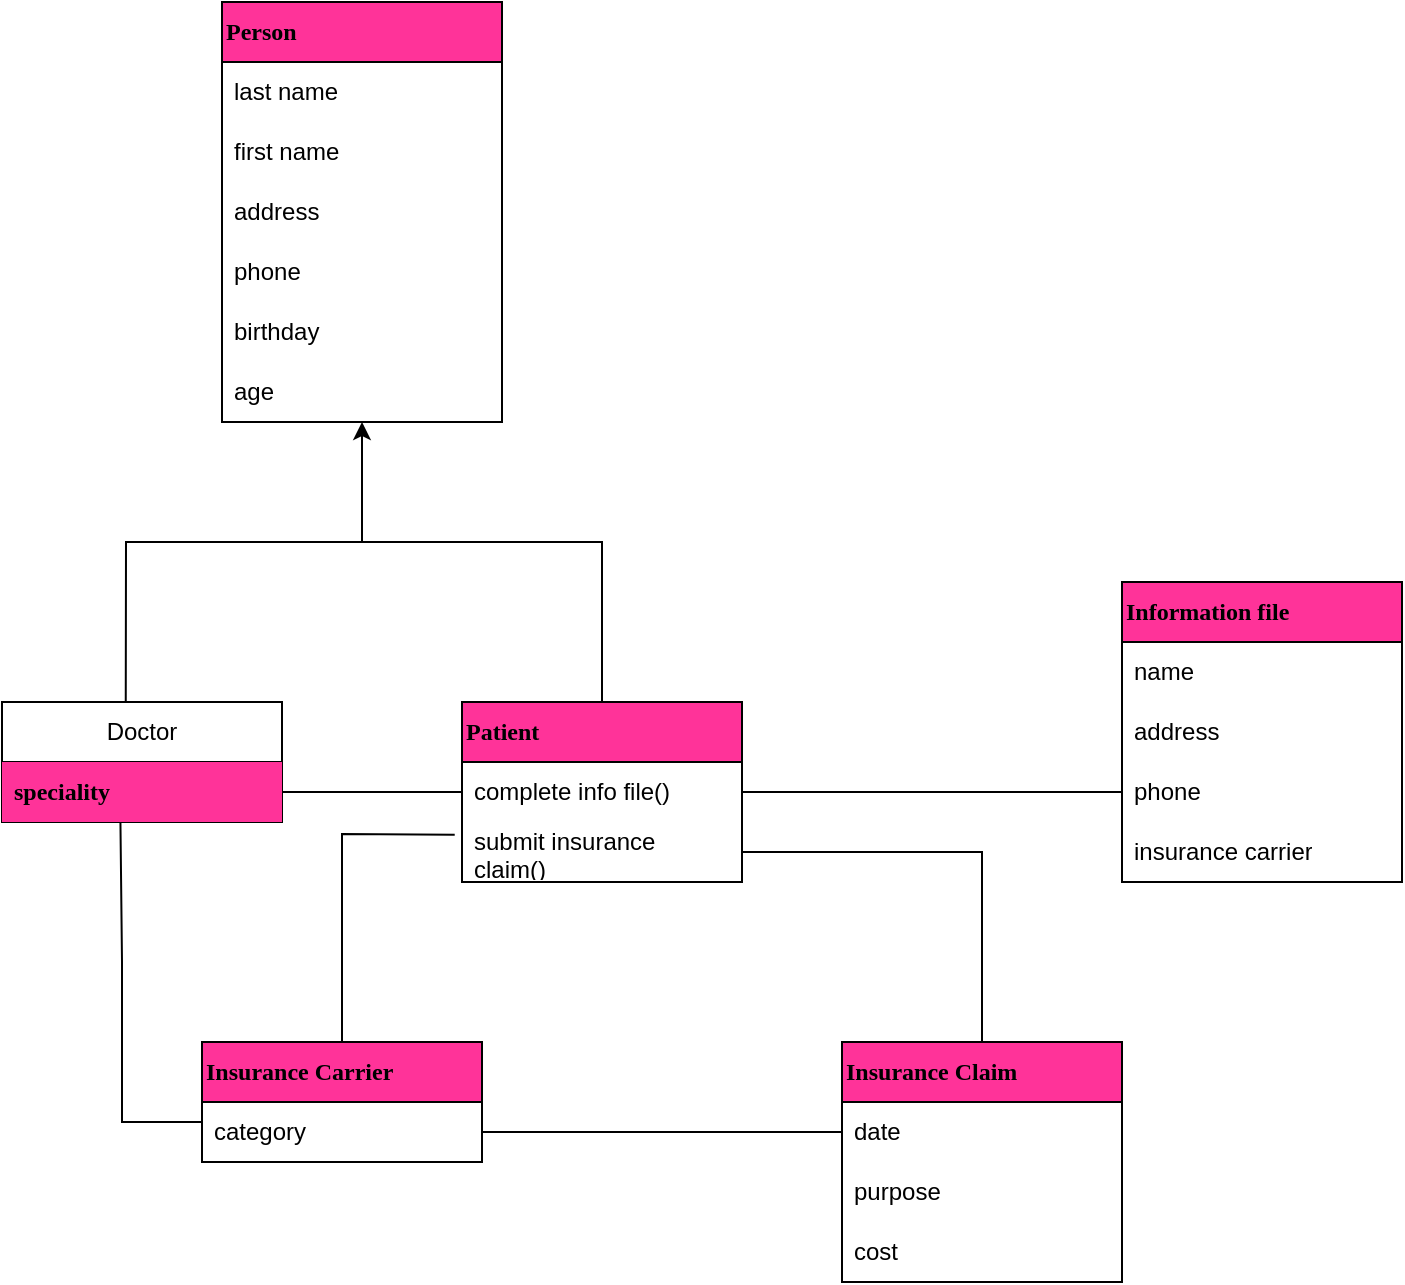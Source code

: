 <mxfile version="20.8.20" type="github">
  <diagram name="Страница 1" id="9b1UUaNlVaYaMfwVTrNl">
    <mxGraphModel dx="1500" dy="1953" grid="1" gridSize="10" guides="1" tooltips="1" connect="1" arrows="1" fold="1" page="1" pageScale="1" pageWidth="827" pageHeight="1169" math="0" shadow="0">
      <root>
        <mxCell id="0" />
        <mxCell id="1" parent="0" />
        <mxCell id="UY6JV69SFo73Zw9_0_lw-2" value="Person" style="swimlane;fontStyle=1;childLayout=stackLayout;horizontal=1;startSize=30;horizontalStack=0;resizeParent=1;resizeParentMax=0;resizeLast=0;collapsible=1;marginBottom=0;whiteSpace=wrap;html=1;fontFamily=Georgia;align=left;swimlaneFillColor=default;fillColor=#FF3399;" vertex="1" parent="1">
          <mxGeometry x="210" y="-50" width="140" height="210" as="geometry" />
        </mxCell>
        <mxCell id="UY6JV69SFo73Zw9_0_lw-3" value="last name" style="text;strokeColor=none;fillColor=none;align=left;verticalAlign=middle;spacingLeft=4;spacingRight=4;overflow=hidden;points=[[0,0.5],[1,0.5]];portConstraint=eastwest;rotatable=0;whiteSpace=wrap;html=1;" vertex="1" parent="UY6JV69SFo73Zw9_0_lw-2">
          <mxGeometry y="30" width="140" height="30" as="geometry" />
        </mxCell>
        <mxCell id="UY6JV69SFo73Zw9_0_lw-4" value="first name" style="text;strokeColor=none;fillColor=none;align=left;verticalAlign=middle;spacingLeft=4;spacingRight=4;overflow=hidden;points=[[0,0.5],[1,0.5]];portConstraint=eastwest;rotatable=0;whiteSpace=wrap;html=1;" vertex="1" parent="UY6JV69SFo73Zw9_0_lw-2">
          <mxGeometry y="60" width="140" height="30" as="geometry" />
        </mxCell>
        <mxCell id="UY6JV69SFo73Zw9_0_lw-5" value="address" style="text;strokeColor=none;fillColor=none;align=left;verticalAlign=middle;spacingLeft=4;spacingRight=4;overflow=hidden;points=[[0,0.5],[1,0.5]];portConstraint=eastwest;rotatable=0;whiteSpace=wrap;html=1;" vertex="1" parent="UY6JV69SFo73Zw9_0_lw-2">
          <mxGeometry y="90" width="140" height="30" as="geometry" />
        </mxCell>
        <mxCell id="UY6JV69SFo73Zw9_0_lw-9" value="phone" style="text;strokeColor=none;fillColor=none;align=left;verticalAlign=middle;spacingLeft=4;spacingRight=4;overflow=hidden;points=[[0,0.5],[1,0.5]];portConstraint=eastwest;rotatable=0;whiteSpace=wrap;html=1;" vertex="1" parent="UY6JV69SFo73Zw9_0_lw-2">
          <mxGeometry y="120" width="140" height="30" as="geometry" />
        </mxCell>
        <mxCell id="UY6JV69SFo73Zw9_0_lw-10" value="birthday" style="text;strokeColor=none;fillColor=none;align=left;verticalAlign=middle;spacingLeft=4;spacingRight=4;overflow=hidden;points=[[0,0.5],[1,0.5]];portConstraint=eastwest;rotatable=0;whiteSpace=wrap;html=1;" vertex="1" parent="UY6JV69SFo73Zw9_0_lw-2">
          <mxGeometry y="150" width="140" height="30" as="geometry" />
        </mxCell>
        <mxCell id="UY6JV69SFo73Zw9_0_lw-11" value="age" style="text;strokeColor=none;fillColor=none;align=left;verticalAlign=middle;spacingLeft=4;spacingRight=4;overflow=hidden;points=[[0,0.5],[1,0.5]];portConstraint=eastwest;rotatable=0;whiteSpace=wrap;html=1;" vertex="1" parent="UY6JV69SFo73Zw9_0_lw-2">
          <mxGeometry y="180" width="140" height="30" as="geometry" />
        </mxCell>
        <mxCell id="UY6JV69SFo73Zw9_0_lw-12" value="Doctor" style="swimlane;fontStyle=0;childLayout=stackLayout;horizontal=1;startSize=30;horizontalStack=0;resizeParent=1;resizeParentMax=0;resizeLast=0;collapsible=1;marginBottom=0;whiteSpace=wrap;html=1;" vertex="1" parent="1">
          <mxGeometry x="100" y="300" width="140" height="60" as="geometry" />
        </mxCell>
        <mxCell id="UY6JV69SFo73Zw9_0_lw-13" value="speciality" style="text;strokeColor=none;fillColor=#FF3399;align=left;verticalAlign=middle;spacingLeft=4;spacingRight=4;overflow=hidden;points=[[0,0.5],[1,0.5]];portConstraint=eastwest;rotatable=0;whiteSpace=wrap;html=1;fontStyle=1;fontFamily=Georgia;swimlaneFillColor=default;" vertex="1" parent="UY6JV69SFo73Zw9_0_lw-12">
          <mxGeometry y="30" width="140" height="30" as="geometry" />
        </mxCell>
        <mxCell id="UY6JV69SFo73Zw9_0_lw-16" value="Patient" style="swimlane;fontStyle=1;childLayout=stackLayout;horizontal=1;startSize=30;horizontalStack=0;resizeParent=1;resizeParentMax=0;resizeLast=0;collapsible=1;marginBottom=0;whiteSpace=wrap;html=1;fontFamily=Georgia;align=left;swimlaneFillColor=default;fillColor=#FF3399;" vertex="1" parent="1">
          <mxGeometry x="330" y="300" width="140" height="90" as="geometry" />
        </mxCell>
        <mxCell id="UY6JV69SFo73Zw9_0_lw-17" value="complete info file()" style="text;strokeColor=none;fillColor=none;align=left;verticalAlign=middle;spacingLeft=4;spacingRight=4;overflow=hidden;points=[[0,0.5],[1,0.5]];portConstraint=eastwest;rotatable=0;whiteSpace=wrap;html=1;" vertex="1" parent="UY6JV69SFo73Zw9_0_lw-16">
          <mxGeometry y="30" width="140" height="30" as="geometry" />
        </mxCell>
        <mxCell id="UY6JV69SFo73Zw9_0_lw-18" value="submit insurance claim()" style="text;strokeColor=none;fillColor=none;align=left;verticalAlign=middle;spacingLeft=4;spacingRight=4;overflow=hidden;points=[[0,0.5],[1,0.5]];portConstraint=eastwest;rotatable=0;whiteSpace=wrap;html=1;" vertex="1" parent="UY6JV69SFo73Zw9_0_lw-16">
          <mxGeometry y="60" width="140" height="30" as="geometry" />
        </mxCell>
        <mxCell id="UY6JV69SFo73Zw9_0_lw-20" value="Information file" style="swimlane;fontStyle=1;childLayout=stackLayout;horizontal=1;startSize=30;horizontalStack=0;resizeParent=1;resizeParentMax=0;resizeLast=0;collapsible=1;marginBottom=0;whiteSpace=wrap;html=1;fontFamily=Georgia;align=left;swimlaneFillColor=default;fillColor=#FF3399;" vertex="1" parent="1">
          <mxGeometry x="660" y="240" width="140" height="150" as="geometry" />
        </mxCell>
        <mxCell id="UY6JV69SFo73Zw9_0_lw-21" value="name" style="text;strokeColor=none;fillColor=none;align=left;verticalAlign=middle;spacingLeft=4;spacingRight=4;overflow=hidden;points=[[0,0.5],[1,0.5]];portConstraint=eastwest;rotatable=0;whiteSpace=wrap;html=1;" vertex="1" parent="UY6JV69SFo73Zw9_0_lw-20">
          <mxGeometry y="30" width="140" height="30" as="geometry" />
        </mxCell>
        <mxCell id="UY6JV69SFo73Zw9_0_lw-22" value="address" style="text;strokeColor=none;fillColor=none;align=left;verticalAlign=middle;spacingLeft=4;spacingRight=4;overflow=hidden;points=[[0,0.5],[1,0.5]];portConstraint=eastwest;rotatable=0;whiteSpace=wrap;html=1;" vertex="1" parent="UY6JV69SFo73Zw9_0_lw-20">
          <mxGeometry y="60" width="140" height="30" as="geometry" />
        </mxCell>
        <mxCell id="UY6JV69SFo73Zw9_0_lw-23" value="phone" style="text;strokeColor=none;fillColor=none;align=left;verticalAlign=middle;spacingLeft=4;spacingRight=4;overflow=hidden;points=[[0,0.5],[1,0.5]];portConstraint=eastwest;rotatable=0;whiteSpace=wrap;html=1;" vertex="1" parent="UY6JV69SFo73Zw9_0_lw-20">
          <mxGeometry y="90" width="140" height="30" as="geometry" />
        </mxCell>
        <mxCell id="UY6JV69SFo73Zw9_0_lw-24" value="insurance carrier" style="text;strokeColor=none;fillColor=none;align=left;verticalAlign=middle;spacingLeft=4;spacingRight=4;overflow=hidden;points=[[0,0.5],[1,0.5]];portConstraint=eastwest;rotatable=0;whiteSpace=wrap;html=1;" vertex="1" parent="UY6JV69SFo73Zw9_0_lw-20">
          <mxGeometry y="120" width="140" height="30" as="geometry" />
        </mxCell>
        <mxCell id="UY6JV69SFo73Zw9_0_lw-25" value="Insurance Carrier" style="swimlane;fontStyle=1;childLayout=stackLayout;horizontal=1;startSize=30;horizontalStack=0;resizeParent=1;resizeParentMax=0;resizeLast=0;collapsible=1;marginBottom=0;whiteSpace=wrap;html=1;fontFamily=Georgia;align=left;swimlaneFillColor=default;fillColor=#FF3399;" vertex="1" parent="1">
          <mxGeometry x="200" y="470" width="140" height="60" as="geometry" />
        </mxCell>
        <mxCell id="UY6JV69SFo73Zw9_0_lw-26" value="category" style="text;strokeColor=none;fillColor=none;align=left;verticalAlign=middle;spacingLeft=4;spacingRight=4;overflow=hidden;points=[[0,0.5],[1,0.5]];portConstraint=eastwest;rotatable=0;whiteSpace=wrap;html=1;" vertex="1" parent="UY6JV69SFo73Zw9_0_lw-25">
          <mxGeometry y="30" width="140" height="30" as="geometry" />
        </mxCell>
        <mxCell id="UY6JV69SFo73Zw9_0_lw-29" value="Insurance Claim" style="swimlane;fontStyle=1;childLayout=stackLayout;horizontal=1;startSize=30;horizontalStack=0;resizeParent=1;resizeParentMax=0;resizeLast=0;collapsible=1;marginBottom=0;whiteSpace=wrap;html=1;fontFamily=Georgia;align=left;swimlaneFillColor=default;fillColor=#FF3399;" vertex="1" parent="1">
          <mxGeometry x="520" y="470" width="140" height="120" as="geometry" />
        </mxCell>
        <mxCell id="UY6JV69SFo73Zw9_0_lw-30" value="date" style="text;strokeColor=none;fillColor=none;align=left;verticalAlign=middle;spacingLeft=4;spacingRight=4;overflow=hidden;points=[[0,0.5],[1,0.5]];portConstraint=eastwest;rotatable=0;whiteSpace=wrap;html=1;" vertex="1" parent="UY6JV69SFo73Zw9_0_lw-29">
          <mxGeometry y="30" width="140" height="30" as="geometry" />
        </mxCell>
        <mxCell id="UY6JV69SFo73Zw9_0_lw-31" value="purpose" style="text;strokeColor=none;fillColor=none;align=left;verticalAlign=middle;spacingLeft=4;spacingRight=4;overflow=hidden;points=[[0,0.5],[1,0.5]];portConstraint=eastwest;rotatable=0;whiteSpace=wrap;html=1;" vertex="1" parent="UY6JV69SFo73Zw9_0_lw-29">
          <mxGeometry y="60" width="140" height="30" as="geometry" />
        </mxCell>
        <mxCell id="UY6JV69SFo73Zw9_0_lw-32" value="cost" style="text;strokeColor=none;fillColor=none;align=left;verticalAlign=middle;spacingLeft=4;spacingRight=4;overflow=hidden;points=[[0,0.5],[1,0.5]];portConstraint=eastwest;rotatable=0;whiteSpace=wrap;html=1;" vertex="1" parent="UY6JV69SFo73Zw9_0_lw-29">
          <mxGeometry y="90" width="140" height="30" as="geometry" />
        </mxCell>
        <mxCell id="UY6JV69SFo73Zw9_0_lw-35" value="" style="endArrow=none;html=1;rounded=0;exitX=0.442;exitY=-0.006;exitDx=0;exitDy=0;exitPerimeter=0;entryX=0.5;entryY=0;entryDx=0;entryDy=0;" edge="1" parent="1" source="UY6JV69SFo73Zw9_0_lw-12" target="UY6JV69SFo73Zw9_0_lw-16">
          <mxGeometry width="50" height="50" relative="1" as="geometry">
            <mxPoint x="390" y="110" as="sourcePoint" />
            <mxPoint x="440" y="60" as="targetPoint" />
            <Array as="points">
              <mxPoint x="162" y="220" />
              <mxPoint x="270" y="220" />
              <mxPoint x="400" y="220" />
            </Array>
          </mxGeometry>
        </mxCell>
        <mxCell id="UY6JV69SFo73Zw9_0_lw-37" value="" style="endArrow=classic;html=1;rounded=0;" edge="1" parent="1" target="UY6JV69SFo73Zw9_0_lw-11">
          <mxGeometry width="50" height="50" relative="1" as="geometry">
            <mxPoint x="280" y="220" as="sourcePoint" />
            <mxPoint x="440" y="60" as="targetPoint" />
          </mxGeometry>
        </mxCell>
        <mxCell id="UY6JV69SFo73Zw9_0_lw-39" value="" style="endArrow=none;html=1;rounded=0;exitX=0;exitY=0.5;exitDx=0;exitDy=0;" edge="1" parent="1" source="UY6JV69SFo73Zw9_0_lw-17" target="UY6JV69SFo73Zw9_0_lw-13">
          <mxGeometry width="50" height="50" relative="1" as="geometry">
            <mxPoint x="390" y="220" as="sourcePoint" />
            <mxPoint x="440" y="170" as="targetPoint" />
          </mxGeometry>
        </mxCell>
        <mxCell id="UY6JV69SFo73Zw9_0_lw-40" value="" style="endArrow=none;html=1;rounded=0;entryX=0.423;entryY=1.004;entryDx=0;entryDy=0;entryPerimeter=0;exitX=0;exitY=0.333;exitDx=0;exitDy=0;exitPerimeter=0;" edge="1" parent="1" source="UY6JV69SFo73Zw9_0_lw-26" target="UY6JV69SFo73Zw9_0_lw-13">
          <mxGeometry width="50" height="50" relative="1" as="geometry">
            <mxPoint x="390" y="330" as="sourcePoint" />
            <mxPoint x="440" y="280" as="targetPoint" />
            <Array as="points">
              <mxPoint x="160" y="510" />
              <mxPoint x="160" y="430" />
            </Array>
          </mxGeometry>
        </mxCell>
        <mxCell id="UY6JV69SFo73Zw9_0_lw-41" value="" style="endArrow=none;html=1;rounded=0;exitX=1;exitY=0.5;exitDx=0;exitDy=0;entryX=0;entryY=0.5;entryDx=0;entryDy=0;" edge="1" parent="1" source="UY6JV69SFo73Zw9_0_lw-26" target="UY6JV69SFo73Zw9_0_lw-30">
          <mxGeometry width="50" height="50" relative="1" as="geometry">
            <mxPoint x="390" y="330" as="sourcePoint" />
            <mxPoint x="440" y="280" as="targetPoint" />
          </mxGeometry>
        </mxCell>
        <mxCell id="UY6JV69SFo73Zw9_0_lw-42" value="" style="endArrow=none;html=1;rounded=0;entryX=1;entryY=0.5;entryDx=0;entryDy=0;exitX=0.5;exitY=0;exitDx=0;exitDy=0;" edge="1" parent="1" source="UY6JV69SFo73Zw9_0_lw-29" target="UY6JV69SFo73Zw9_0_lw-18">
          <mxGeometry width="50" height="50" relative="1" as="geometry">
            <mxPoint x="390" y="330" as="sourcePoint" />
            <mxPoint x="440" y="280" as="targetPoint" />
            <Array as="points">
              <mxPoint x="590" y="375" />
            </Array>
          </mxGeometry>
        </mxCell>
        <mxCell id="UY6JV69SFo73Zw9_0_lw-43" value="" style="endArrow=none;html=1;rounded=0;entryX=0;entryY=0.5;entryDx=0;entryDy=0;" edge="1" parent="1" target="UY6JV69SFo73Zw9_0_lw-23">
          <mxGeometry width="50" height="50" relative="1" as="geometry">
            <mxPoint x="470" y="345" as="sourcePoint" />
            <mxPoint x="440" y="280" as="targetPoint" />
          </mxGeometry>
        </mxCell>
        <mxCell id="UY6JV69SFo73Zw9_0_lw-44" value="" style="endArrow=none;html=1;rounded=0;exitX=0.5;exitY=0;exitDx=0;exitDy=0;entryX=-0.026;entryY=0.211;entryDx=0;entryDy=0;entryPerimeter=0;" edge="1" parent="1" source="UY6JV69SFo73Zw9_0_lw-25" target="UY6JV69SFo73Zw9_0_lw-18">
          <mxGeometry width="50" height="50" relative="1" as="geometry">
            <mxPoint x="390" y="330" as="sourcePoint" />
            <mxPoint x="440" y="280" as="targetPoint" />
            <Array as="points">
              <mxPoint x="270" y="366" />
            </Array>
          </mxGeometry>
        </mxCell>
      </root>
    </mxGraphModel>
  </diagram>
</mxfile>
